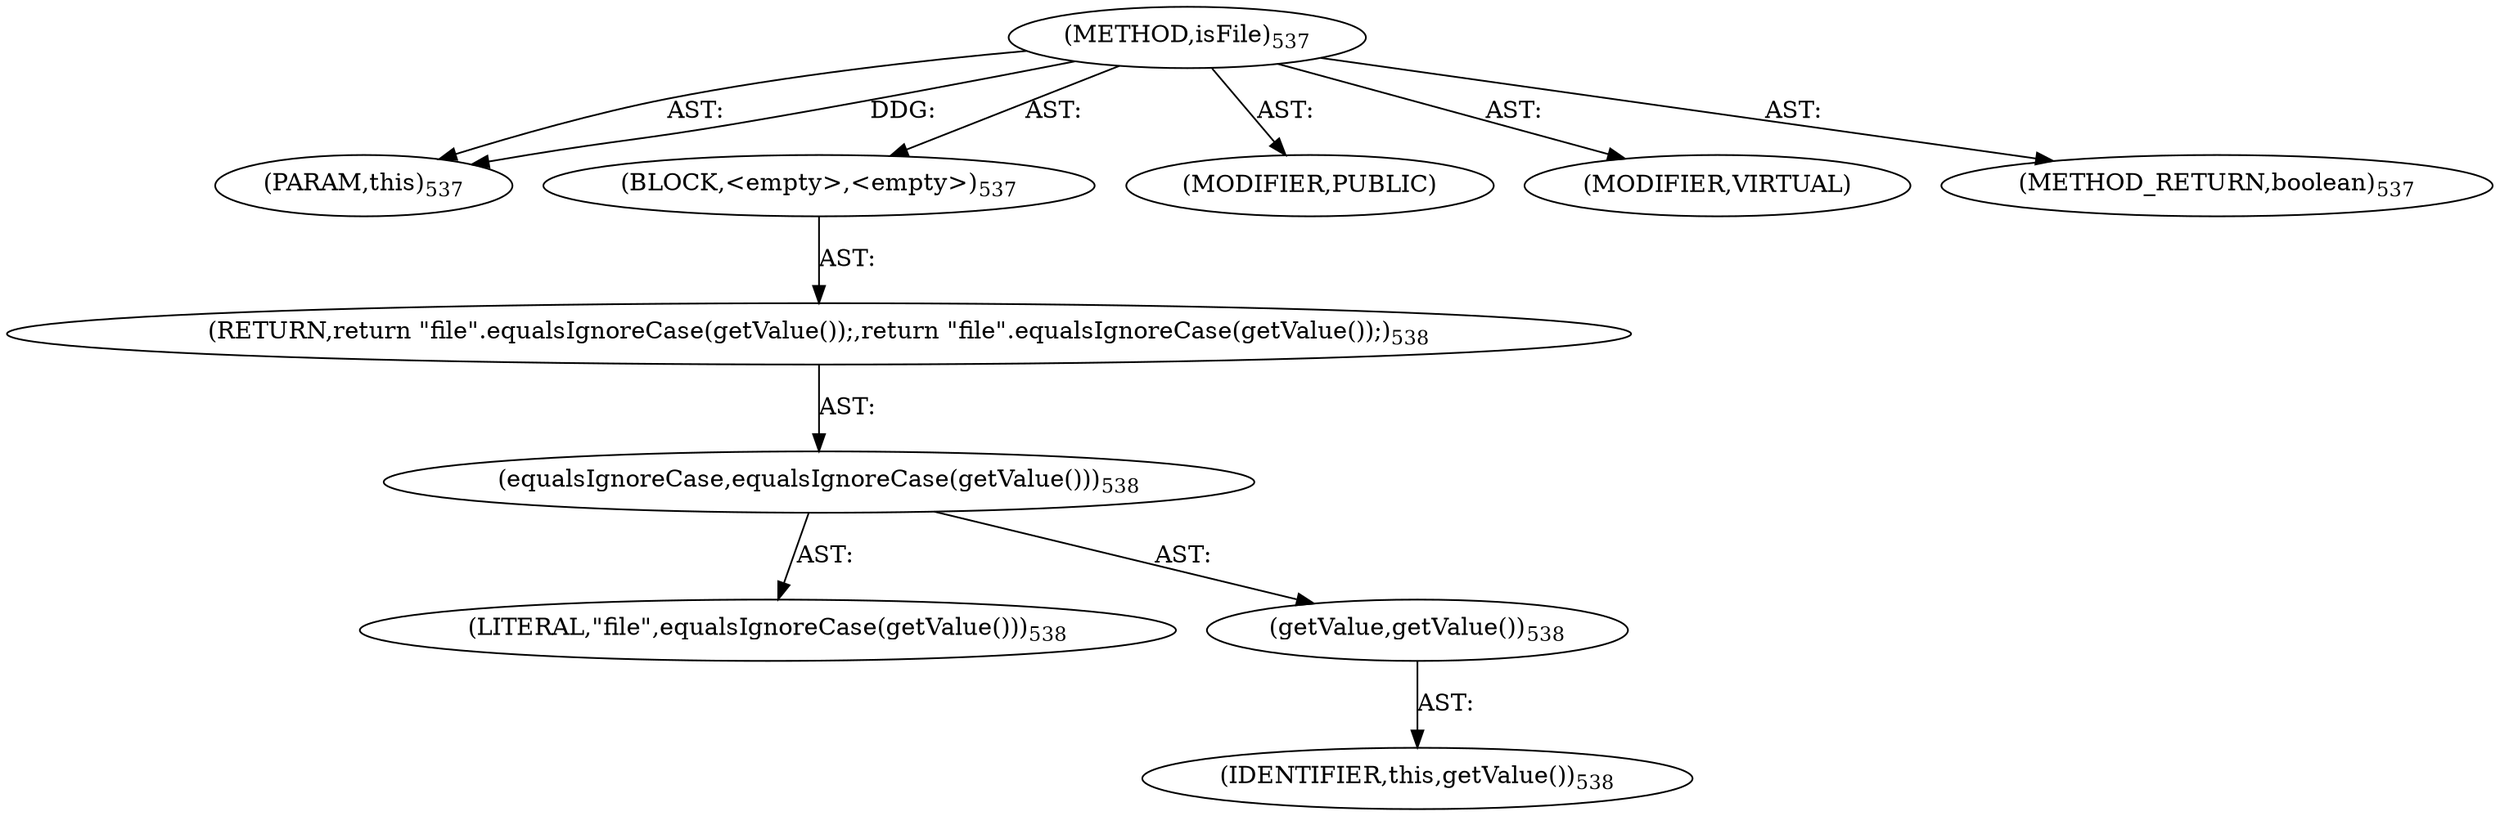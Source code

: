 digraph "isFile" {  
"111669149717" [label = <(METHOD,isFile)<SUB>537</SUB>> ]
"115964117012" [label = <(PARAM,this)<SUB>537</SUB>> ]
"25769803868" [label = <(BLOCK,&lt;empty&gt;,&lt;empty&gt;)<SUB>537</SUB>> ]
"146028888095" [label = <(RETURN,return &quot;file&quot;.equalsIgnoreCase(getValue());,return &quot;file&quot;.equalsIgnoreCase(getValue());)<SUB>538</SUB>> ]
"30064771430" [label = <(equalsIgnoreCase,equalsIgnoreCase(getValue()))<SUB>538</SUB>> ]
"90194313314" [label = <(LITERAL,&quot;file&quot;,equalsIgnoreCase(getValue()))<SUB>538</SUB>> ]
"30064771431" [label = <(getValue,getValue())<SUB>538</SUB>> ]
"68719476797" [label = <(IDENTIFIER,this,getValue())<SUB>538</SUB>> ]
"133143986231" [label = <(MODIFIER,PUBLIC)> ]
"133143986232" [label = <(MODIFIER,VIRTUAL)> ]
"128849018901" [label = <(METHOD_RETURN,boolean)<SUB>537</SUB>> ]
  "111669149717" -> "115964117012"  [ label = "AST: "] 
  "111669149717" -> "25769803868"  [ label = "AST: "] 
  "111669149717" -> "133143986231"  [ label = "AST: "] 
  "111669149717" -> "133143986232"  [ label = "AST: "] 
  "111669149717" -> "128849018901"  [ label = "AST: "] 
  "25769803868" -> "146028888095"  [ label = "AST: "] 
  "146028888095" -> "30064771430"  [ label = "AST: "] 
  "30064771430" -> "90194313314"  [ label = "AST: "] 
  "30064771430" -> "30064771431"  [ label = "AST: "] 
  "30064771431" -> "68719476797"  [ label = "AST: "] 
  "111669149717" -> "115964117012"  [ label = "DDG: "] 
}
